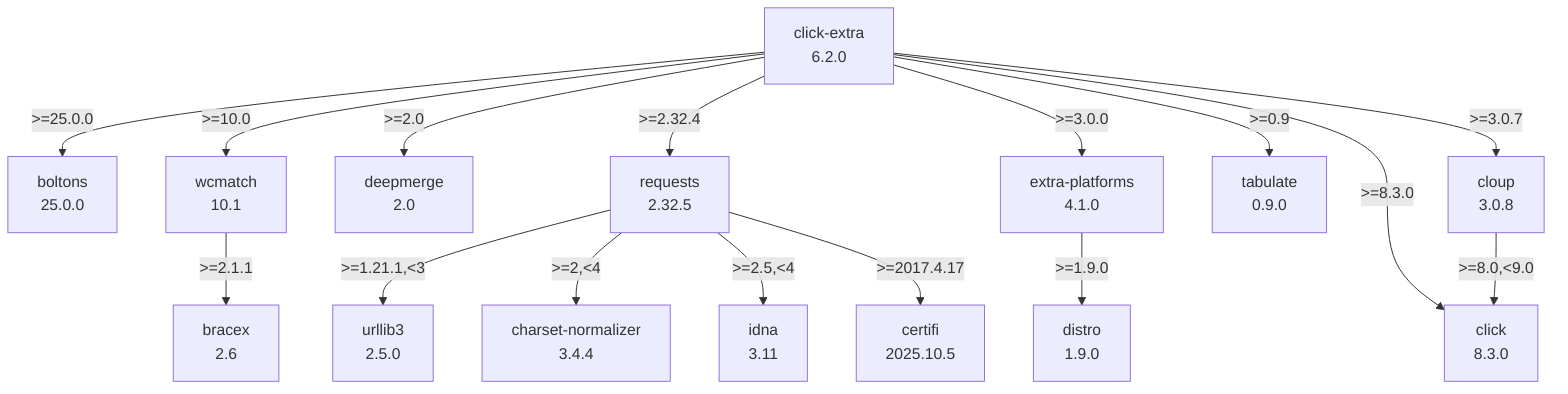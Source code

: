 flowchart TD
    classDef missing stroke-dasharray: 5
    boltons["boltons\n25.0.0"]
    bracex["bracex\n2.6"]
    certifi["certifi\n2025.10.5"]
    charset-normalizer["charset-normalizer\n3.4.4"]
    click-extra["click-extra\n6.2.0"]
    click_0["click\n8.3.0"]
    cloup["cloup\n3.0.8"]
    deepmerge["deepmerge\n2.0"]
    distro["distro\n1.9.0"]
    extra-platforms["extra-platforms\n4.1.0"]
    idna["idna\n3.11"]
    requests["requests\n2.32.5"]
    tabulate["tabulate\n0.9.0"]
    urllib3["urllib3\n2.5.0"]
    wcmatch["wcmatch\n10.1"]
    click-extra -- ">=0.9" --> tabulate
    click-extra -- ">=10.0" --> wcmatch
    click-extra -- ">=2.0" --> deepmerge
    click-extra -- ">=2.32.4" --> requests
    click-extra -- ">=25.0.0" --> boltons
    click-extra -- ">=3.0.0" --> extra-platforms
    click-extra -- ">=3.0.7" --> cloup
    click-extra -- ">=8.3.0" --> click_0
    cloup -- ">=8.0,<9.0" --> click_0
    extra-platforms -- ">=1.9.0" --> distro
    requests -- ">=1.21.1,<3" --> urllib3
    requests -- ">=2,<4" --> charset-normalizer
    requests -- ">=2.5,<4" --> idna
    requests -- ">=2017.4.17" --> certifi
    wcmatch -- ">=2.1.1" --> bracex